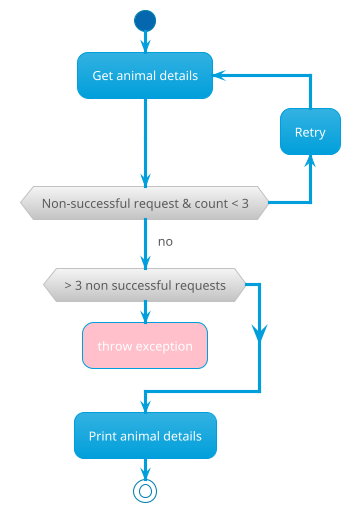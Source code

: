 @startuml

!theme bluegray

start

repeat :Get animal details;
backward:Retry;
repeat while (Non-successful request & count < 3)
->no;
if(> 3 non successful requests) then
	#pink:throw exception;
	kill
endif 
:Print animal details;
stop
@enduml

@enduml
